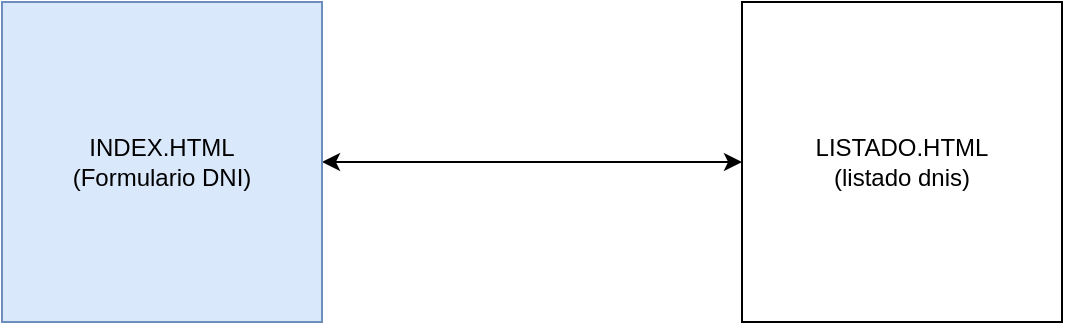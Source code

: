 <mxfile version="24.7.8">
  <diagram name="Página-1" id="dVHCRY7pzr2TUdnRQ_8m">
    <mxGraphModel dx="1036" dy="614" grid="1" gridSize="10" guides="1" tooltips="1" connect="1" arrows="1" fold="1" page="1" pageScale="1" pageWidth="827" pageHeight="1169" math="0" shadow="0">
      <root>
        <mxCell id="0" />
        <mxCell id="1" parent="0" />
        <mxCell id="EsMs9DyF5DOADSJ3-nYH-4" style="edgeStyle=orthogonalEdgeStyle;rounded=0;orthogonalLoop=1;jettySize=auto;html=1;entryX=0;entryY=0.5;entryDx=0;entryDy=0;startArrow=classic;startFill=1;" edge="1" parent="1" source="EsMs9DyF5DOADSJ3-nYH-2" target="EsMs9DyF5DOADSJ3-nYH-3">
          <mxGeometry relative="1" as="geometry" />
        </mxCell>
        <mxCell id="EsMs9DyF5DOADSJ3-nYH-2" value="INDEX.HTML&lt;div&gt;(Formulario DNI)&lt;/div&gt;" style="whiteSpace=wrap;html=1;aspect=fixed;fillColor=#dae8fc;strokeColor=#6c8ebf;" vertex="1" parent="1">
          <mxGeometry x="160" y="200" width="160" height="160" as="geometry" />
        </mxCell>
        <mxCell id="EsMs9DyF5DOADSJ3-nYH-3" value="LISTADO.HTML&lt;div&gt;(listado dnis)&lt;/div&gt;" style="whiteSpace=wrap;html=1;aspect=fixed;" vertex="1" parent="1">
          <mxGeometry x="530" y="200" width="160" height="160" as="geometry" />
        </mxCell>
      </root>
    </mxGraphModel>
  </diagram>
</mxfile>
